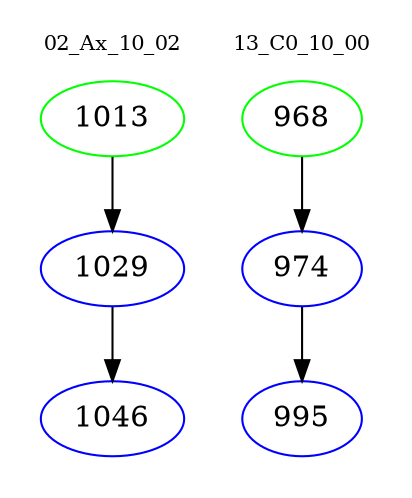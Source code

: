 digraph{
subgraph cluster_0 {
color = white
label = "02_Ax_10_02";
fontsize=10;
T0_1013 [label="1013", color="green"]
T0_1013 -> T0_1029 [color="black"]
T0_1029 [label="1029", color="blue"]
T0_1029 -> T0_1046 [color="black"]
T0_1046 [label="1046", color="blue"]
}
subgraph cluster_1 {
color = white
label = "13_C0_10_00";
fontsize=10;
T1_968 [label="968", color="green"]
T1_968 -> T1_974 [color="black"]
T1_974 [label="974", color="blue"]
T1_974 -> T1_995 [color="black"]
T1_995 [label="995", color="blue"]
}
}
